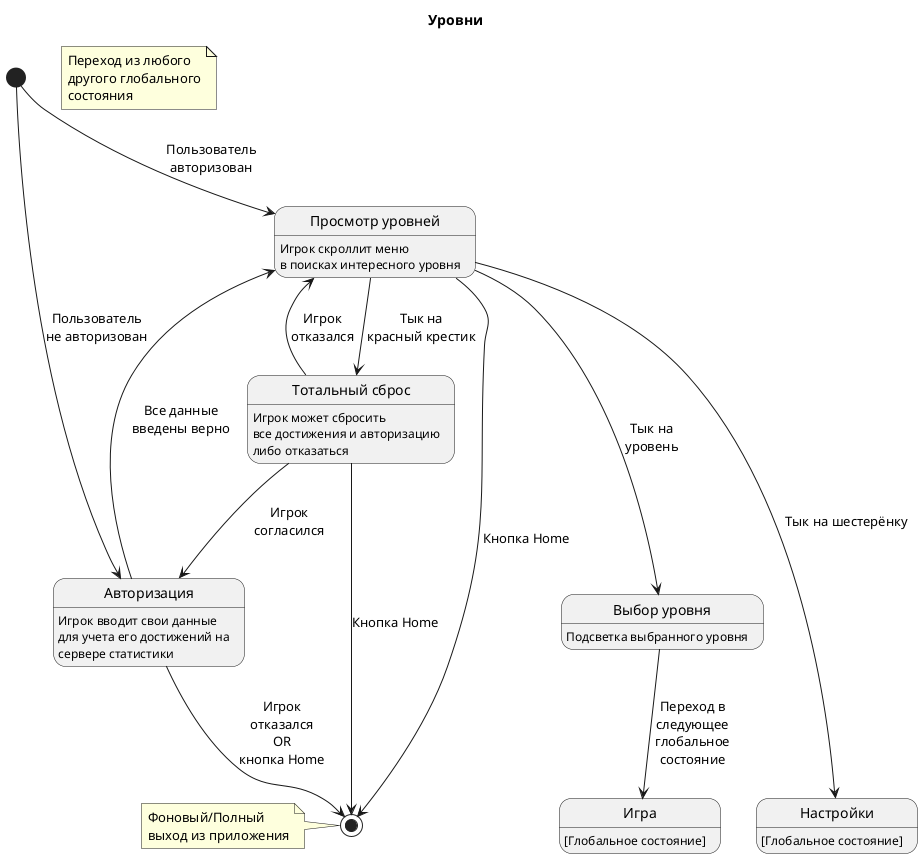 @startuml

title Уровни

note "Переход из любого\nдругого глобального\nсостояния" as n

[*] --> auth: Пользователь\nне авторизован
[*] --> levels: Пользователь\nавторизован

levels --> reset: Тык на\nкрасный крестик
levels ---> choice: \n\nТык на\nуровень
levels ----> settings: Тык на шестерёнку
levels --> [*]: \n\nКнопка Home

reset --> auth: Игрок\nсогласился
reset -up-> levels: Игрок\nотказался
reset --> [*]: Кнопка Home

auth -up-> levels: Все данные\nвведены верно
auth --> [*]: Игрок\nотказался\nOR\nкнопка Home

note left
  Фоновый/Полный
  выход из приложения
end note

choice --> play: Переход в\nследующее\nглобальное\nсостояние

state auth as "Авторизация": Игрок вводит свои данные\nдля учета его достижений на\nсервере статистики
state reset as "Тотальный сброс": Игрок может сбросить\nвсе достижения и авторизацию\nлибо отказаться
state levels as "Просмотр уровней": Игрок скроллит меню\nв поисках интересного уровня
state choice as "Выбор уровня": Подсветка выбранного уровня
state play as "Игра": [Глобальное состояние]
state settings as "Настройки": [Глобальное состояние]

@enduml